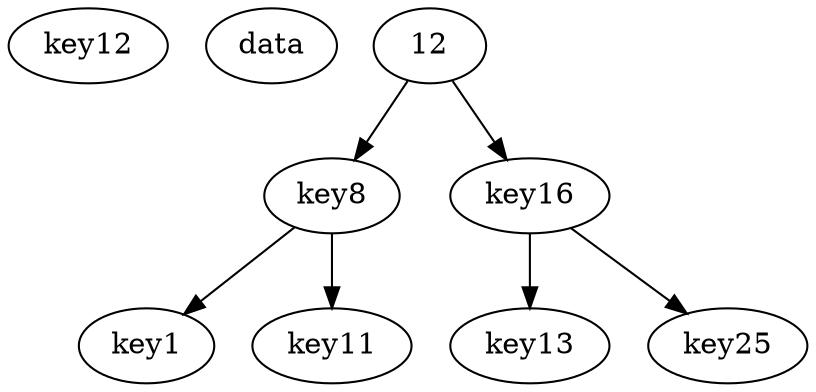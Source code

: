 digraph G1 {
  // nodes and edges    
  key12, data 12 -> key8;  
  key12, data 12 -> key16; 
  key8  -> key1; 
  key8  -> key11; 
  key16 -> key13;
  key16 -> key25;
}
